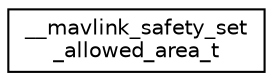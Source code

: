 digraph "Graphical Class Hierarchy"
{
 // INTERACTIVE_SVG=YES
  edge [fontname="Helvetica",fontsize="10",labelfontname="Helvetica",labelfontsize="10"];
  node [fontname="Helvetica",fontsize="10",shape=record];
  rankdir="LR";
  Node1 [label="__mavlink_safety_set\l_allowed_area_t",height=0.2,width=0.4,color="black", fillcolor="white", style="filled",URL="$struct____mavlink__safety__set__allowed__area__t.html"];
}

